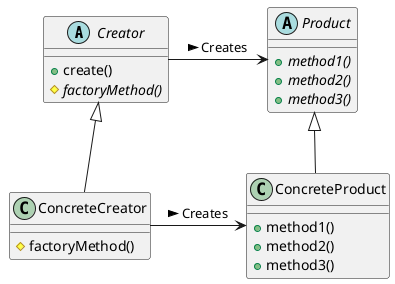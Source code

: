 @startuml

abstract class Creator {
    +create()
    #{abstract} factoryMethod()
}
abstract class Product {
    +{abstract} method1()
    +{abstract} method2()
    +{abstract} method3()
}
class ConcreteCreator {
    #factoryMethod()
}
class ConcreteProduct {
    +method1()
    +method2()
    +method3()
}

Creator -> Product : Creates >
ConcreteCreator -> ConcreteProduct : Creates >
Creator <|-- ConcreteCreator
Product <|-- ConcreteProduct

@enduml